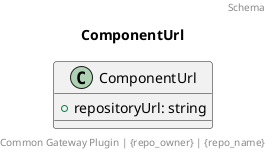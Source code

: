 @startuml
title: ComponentUrl
footer: Common Gateway Plugin | {repo_owner} | {repo_name} 
header: Schema

class ComponentUrl {
  + repositoryUrl: string
}
@enduml
